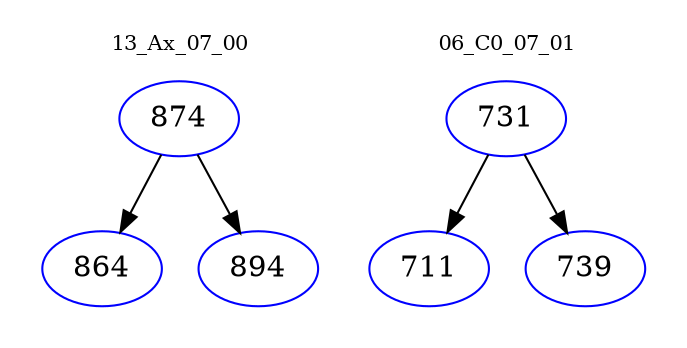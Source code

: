 digraph{
subgraph cluster_0 {
color = white
label = "13_Ax_07_00";
fontsize=10;
T0_874 [label="874", color="blue"]
T0_874 -> T0_864 [color="black"]
T0_864 [label="864", color="blue"]
T0_874 -> T0_894 [color="black"]
T0_894 [label="894", color="blue"]
}
subgraph cluster_1 {
color = white
label = "06_C0_07_01";
fontsize=10;
T1_731 [label="731", color="blue"]
T1_731 -> T1_711 [color="black"]
T1_711 [label="711", color="blue"]
T1_731 -> T1_739 [color="black"]
T1_739 [label="739", color="blue"]
}
}
